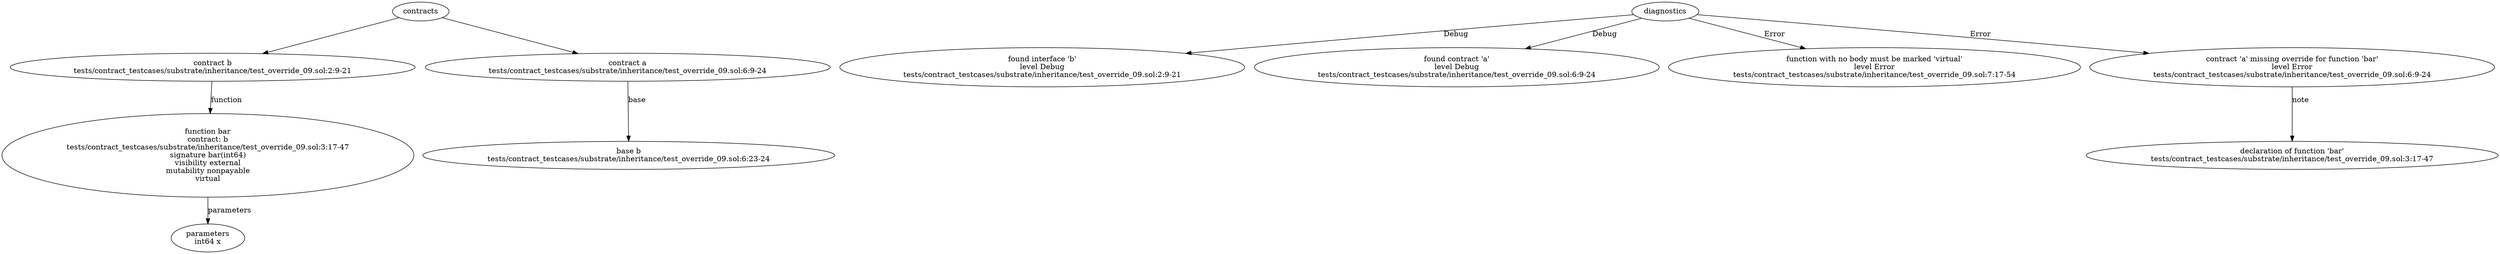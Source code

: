 strict digraph "tests/contract_testcases/substrate/inheritance/test_override_09.sol" {
	contract [label="contract b\ntests/contract_testcases/substrate/inheritance/test_override_09.sol:2:9-21"]
	bar [label="function bar\ncontract: b\ntests/contract_testcases/substrate/inheritance/test_override_09.sol:3:17-47\nsignature bar(int64)\nvisibility external\nmutability nonpayable\nvirtual"]
	parameters [label="parameters\nint64 x"]
	contract_4 [label="contract a\ntests/contract_testcases/substrate/inheritance/test_override_09.sol:6:9-24"]
	base [label="base b\ntests/contract_testcases/substrate/inheritance/test_override_09.sol:6:23-24"]
	diagnostic [label="found interface 'b'\nlevel Debug\ntests/contract_testcases/substrate/inheritance/test_override_09.sol:2:9-21"]
	diagnostic_8 [label="found contract 'a'\nlevel Debug\ntests/contract_testcases/substrate/inheritance/test_override_09.sol:6:9-24"]
	diagnostic_9 [label="function with no body must be marked 'virtual'\nlevel Error\ntests/contract_testcases/substrate/inheritance/test_override_09.sol:7:17-54"]
	diagnostic_10 [label="contract 'a' missing override for function 'bar'\nlevel Error\ntests/contract_testcases/substrate/inheritance/test_override_09.sol:6:9-24"]
	note [label="declaration of function 'bar'\ntests/contract_testcases/substrate/inheritance/test_override_09.sol:3:17-47"]
	contracts -> contract
	contract -> bar [label="function"]
	bar -> parameters [label="parameters"]
	contracts -> contract_4
	contract_4 -> base [label="base"]
	diagnostics -> diagnostic [label="Debug"]
	diagnostics -> diagnostic_8 [label="Debug"]
	diagnostics -> diagnostic_9 [label="Error"]
	diagnostics -> diagnostic_10 [label="Error"]
	diagnostic_10 -> note [label="note"]
}

